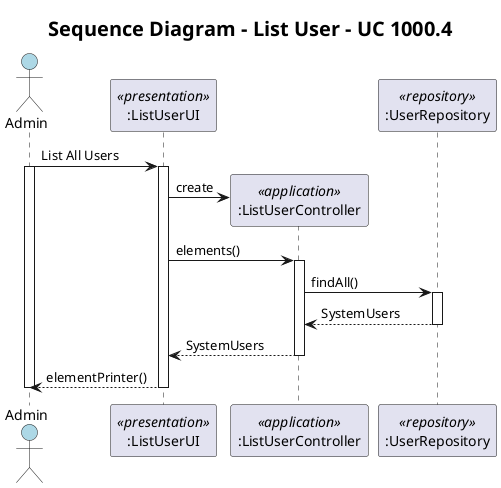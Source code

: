 @startuml

title <size:20>Sequence Diagram - List User - UC 1000.4</size>

skinparam monochrome false
skinparam packageStyle rect
skinparam defaultFontName FG Virgil
skinparam shadowing false

actor Admin as Actor #lightblue
participant ":ListUserUI" as UI <<presentation>>
participant ":ListUserController" as Controller <<application>>
participant ":UserRepository" as Repository <<repository>>

Actor -> UI: List All Users
activate Actor

activate UI
    UI -> Controller**: create


    UI -> Controller: elements()
    activate Controller
        Controller -> Repository: findAll()


    activate Repository
    Repository-->Controller: SystemUsers
    deactivate Repository


            Controller --> UI: SystemUsers
     deactivate Controller

        UI-->Actor: elementPrinter()
deactivate UI
deactivate Actor
@enduml